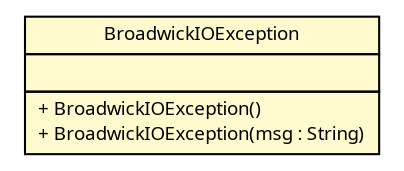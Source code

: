 #!/usr/local/bin/dot
#
# Class diagram 
# Generated by UMLGraph version R5_6 (http://www.umlgraph.org/)
#

digraph G {
	edge [fontname="Trebuchet MS",fontsize=10,labelfontname="Trebuchet MS",labelfontsize=10];
	node [fontname="Trebuchet MS",fontsize=10,shape=plaintext];
	nodesep=0.25;
	ranksep=0.5;
	// broadwick.io.BroadwickIOException
	c6033 [label=<<table title="broadwick.io.BroadwickIOException" border="0" cellborder="1" cellspacing="0" cellpadding="2" port="p" bgcolor="lemonChiffon" href="./BroadwickIOException.html">
		<tr><td><table border="0" cellspacing="0" cellpadding="1">
<tr><td align="center" balign="center"><font face="Trebuchet MS"> BroadwickIOException </font></td></tr>
		</table></td></tr>
		<tr><td><table border="0" cellspacing="0" cellpadding="1">
<tr><td align="left" balign="left">  </td></tr>
		</table></td></tr>
		<tr><td><table border="0" cellspacing="0" cellpadding="1">
<tr><td align="left" balign="left"> + BroadwickIOException() </td></tr>
<tr><td align="left" balign="left"> + BroadwickIOException(msg : String) </td></tr>
		</table></td></tr>
		</table>>, URL="./BroadwickIOException.html", fontname="Trebuchet MS", fontcolor="black", fontsize=9.0];
}


